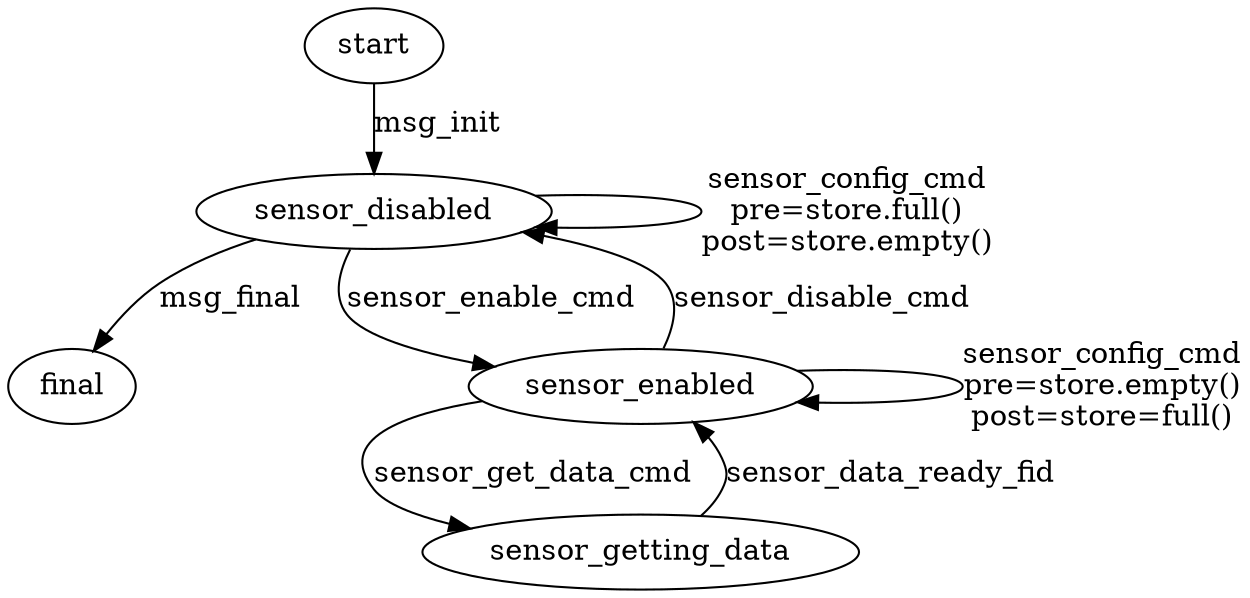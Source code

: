 digraph sensor {
    
    size="12,8";
    nodesep="1.0";
    ranksep="0.33"
    fontsize="12";

    start -> sensor_disabled 
        [label="msg_init",taillabel="",headlabel=""];

    sensor_disabled -> sensor_disabled
        [label="sensor_config_cmd\npre=store.full()\npost=store.empty()",taillabel="",headlabel=""];

    sensor_disabled -> final
        [label="msg_final",taillabel="",headlabel=""];

    sensor_disabled -> sensor_enabled
        [label="sensor_enable_cmd",taillabel="",headlabel=""];

    sensor_enabled -> sensor_enabled
        [label="sensor_config_cmd\npre=store.empty()\npost=store=full()",taillabel="",headlabel=""];

    sensor_enabled -> sensor_disabled
        [label="sensor_disable_cmd",taillabel="",headlabel=""];

    sensor_enabled -> sensor_getting_data
        [label="sensor_get_data_cmd",taillabel="",headlabel=""];

    sensor_getting_data -> sensor_enabled
        [label="sensor_data_ready_fid",taillabel="",headlabel=""];

}



